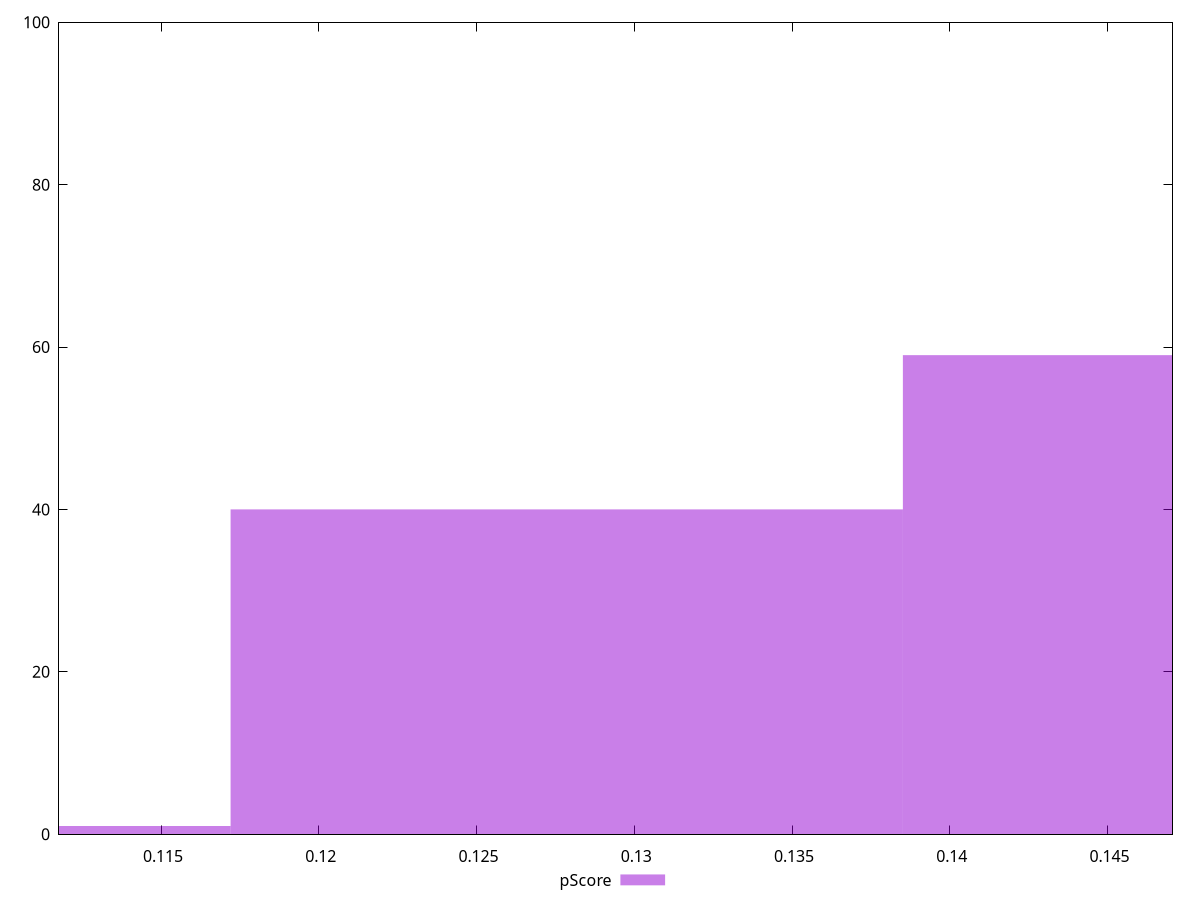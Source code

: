 reset

$pScore <<EOF
0.14916766545463217 59
0.1278579989611133 40
0.10654833246759442 1
EOF

set key outside below
set boxwidth 0.021309666493518883
set xrange [0.11176470588235293:0.14705882352941174]
set yrange [0:100]
set trange [0:100]
set style fill transparent solid 0.5 noborder
set terminal svg size 640, 490 enhanced background rgb 'white'
set output "reports/report_00033_2021-03-01T14-23-16.841Z/uses-text-compression/samples/astro-inner/pScore/histogram.svg"

plot $pScore title "pScore" with boxes

reset
